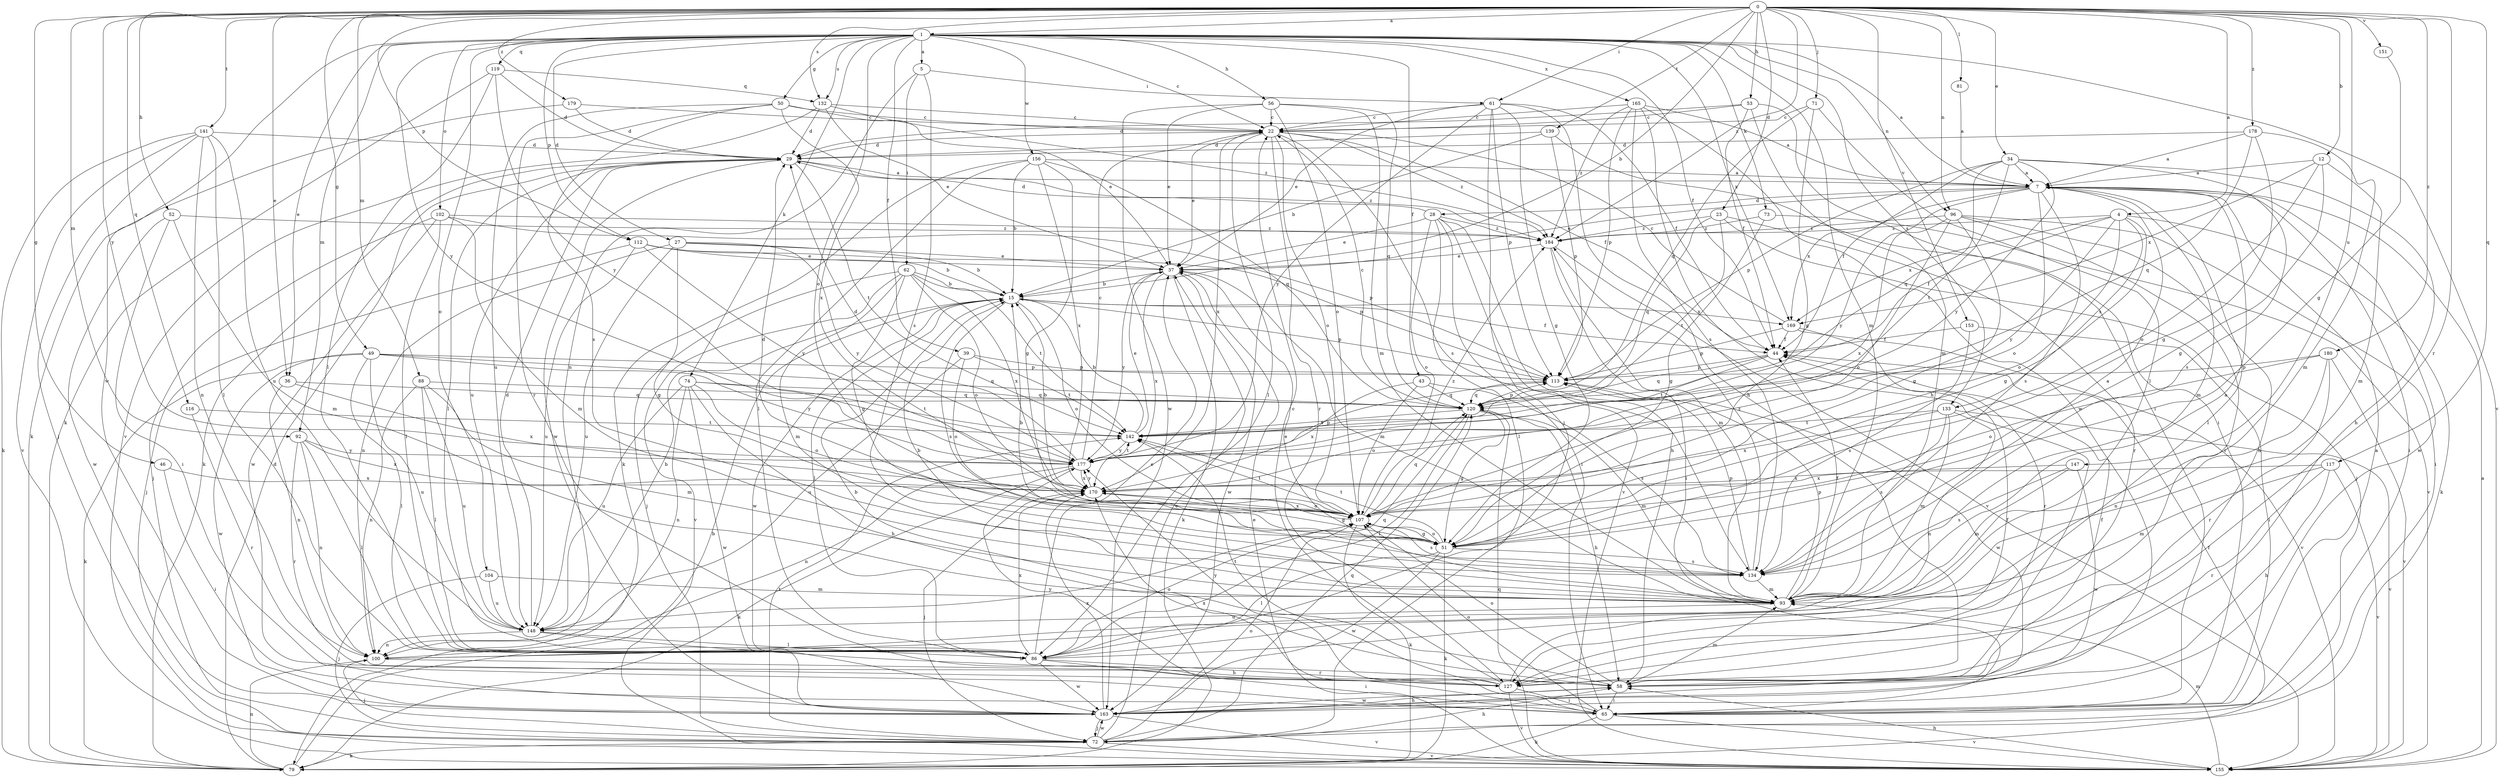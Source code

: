 strict digraph  {
0;
1;
4;
5;
7;
12;
15;
22;
23;
27;
28;
29;
34;
36;
37;
39;
43;
44;
46;
49;
50;
51;
52;
53;
56;
58;
61;
62;
65;
71;
72;
73;
74;
79;
81;
86;
88;
92;
93;
96;
100;
102;
104;
107;
112;
113;
116;
117;
119;
120;
127;
132;
133;
134;
139;
141;
142;
147;
148;
151;
153;
155;
156;
163;
165;
169;
170;
177;
178;
179;
180;
184;
0 -> 1  [label=a];
0 -> 4  [label=a];
0 -> 12  [label=b];
0 -> 15  [label=b];
0 -> 23  [label=d];
0 -> 34  [label=e];
0 -> 36  [label=e];
0 -> 46  [label=g];
0 -> 49  [label=g];
0 -> 52  [label=h];
0 -> 53  [label=h];
0 -> 61  [label=i];
0 -> 71  [label=j];
0 -> 81  [label=l];
0 -> 88  [label=m];
0 -> 92  [label=m];
0 -> 96  [label=n];
0 -> 112  [label=p];
0 -> 116  [label=q];
0 -> 117  [label=q];
0 -> 127  [label=r];
0 -> 132  [label=s];
0 -> 139  [label=t];
0 -> 141  [label=t];
0 -> 147  [label=u];
0 -> 151  [label=v];
0 -> 153  [label=v];
0 -> 177  [label=y];
0 -> 178  [label=z];
0 -> 179  [label=z];
0 -> 180  [label=z];
0 -> 184  [label=z];
1 -> 5  [label=a];
1 -> 7  [label=a];
1 -> 22  [label=c];
1 -> 27  [label=d];
1 -> 36  [label=e];
1 -> 39  [label=f];
1 -> 43  [label=f];
1 -> 44  [label=f];
1 -> 50  [label=g];
1 -> 56  [label=h];
1 -> 73  [label=k];
1 -> 74  [label=k];
1 -> 92  [label=m];
1 -> 93  [label=m];
1 -> 96  [label=n];
1 -> 102  [label=o];
1 -> 104  [label=o];
1 -> 107  [label=o];
1 -> 112  [label=p];
1 -> 119  [label=q];
1 -> 132  [label=s];
1 -> 133  [label=s];
1 -> 155  [label=v];
1 -> 156  [label=w];
1 -> 163  [label=w];
1 -> 165  [label=x];
1 -> 169  [label=x];
1 -> 177  [label=y];
4 -> 44  [label=f];
4 -> 51  [label=g];
4 -> 79  [label=k];
4 -> 107  [label=o];
4 -> 133  [label=s];
4 -> 169  [label=x];
4 -> 177  [label=y];
4 -> 184  [label=z];
5 -> 61  [label=i];
5 -> 62  [label=i];
5 -> 100  [label=n];
5 -> 134  [label=s];
7 -> 28  [label=d];
7 -> 37  [label=e];
7 -> 65  [label=i];
7 -> 86  [label=l];
7 -> 93  [label=m];
7 -> 107  [label=o];
7 -> 134  [label=s];
7 -> 163  [label=w];
7 -> 169  [label=x];
7 -> 177  [label=y];
12 -> 7  [label=a];
12 -> 51  [label=g];
12 -> 93  [label=m];
12 -> 107  [label=o];
12 -> 169  [label=x];
15 -> 44  [label=f];
15 -> 86  [label=l];
15 -> 107  [label=o];
15 -> 113  [label=p];
15 -> 134  [label=s];
15 -> 163  [label=w];
15 -> 169  [label=x];
22 -> 29  [label=d];
22 -> 37  [label=e];
22 -> 44  [label=f];
22 -> 86  [label=l];
22 -> 107  [label=o];
22 -> 127  [label=r];
22 -> 134  [label=s];
22 -> 170  [label=x];
22 -> 184  [label=z];
23 -> 72  [label=j];
23 -> 120  [label=q];
23 -> 127  [label=r];
23 -> 142  [label=t];
23 -> 184  [label=z];
27 -> 15  [label=b];
27 -> 37  [label=e];
27 -> 51  [label=g];
27 -> 100  [label=n];
27 -> 148  [label=u];
27 -> 177  [label=y];
28 -> 29  [label=d];
28 -> 37  [label=e];
28 -> 58  [label=h];
28 -> 65  [label=i];
28 -> 86  [label=l];
28 -> 107  [label=o];
28 -> 155  [label=v];
28 -> 184  [label=z];
29 -> 7  [label=a];
29 -> 79  [label=k];
29 -> 86  [label=l];
29 -> 142  [label=t];
29 -> 148  [label=u];
29 -> 163  [label=w];
29 -> 184  [label=z];
34 -> 7  [label=a];
34 -> 44  [label=f];
34 -> 58  [label=h];
34 -> 113  [label=p];
34 -> 120  [label=q];
34 -> 134  [label=s];
34 -> 142  [label=t];
34 -> 177  [label=y];
36 -> 100  [label=n];
36 -> 120  [label=q];
36 -> 170  [label=x];
37 -> 15  [label=b];
37 -> 79  [label=k];
37 -> 93  [label=m];
37 -> 163  [label=w];
37 -> 170  [label=x];
37 -> 177  [label=y];
39 -> 107  [label=o];
39 -> 113  [label=p];
39 -> 142  [label=t];
39 -> 148  [label=u];
43 -> 107  [label=o];
43 -> 120  [label=q];
43 -> 134  [label=s];
43 -> 170  [label=x];
44 -> 113  [label=p];
44 -> 120  [label=q];
44 -> 142  [label=t];
46 -> 65  [label=i];
46 -> 170  [label=x];
49 -> 79  [label=k];
49 -> 86  [label=l];
49 -> 113  [label=p];
49 -> 120  [label=q];
49 -> 148  [label=u];
49 -> 163  [label=w];
49 -> 177  [label=y];
50 -> 22  [label=c];
50 -> 37  [label=e];
50 -> 127  [label=r];
50 -> 134  [label=s];
50 -> 148  [label=u];
50 -> 170  [label=x];
51 -> 15  [label=b];
51 -> 79  [label=k];
51 -> 86  [label=l];
51 -> 107  [label=o];
51 -> 134  [label=s];
51 -> 142  [label=t];
51 -> 163  [label=w];
52 -> 65  [label=i];
52 -> 93  [label=m];
52 -> 163  [label=w];
52 -> 184  [label=z];
53 -> 22  [label=c];
53 -> 29  [label=d];
53 -> 44  [label=f];
53 -> 65  [label=i];
53 -> 93  [label=m];
56 -> 22  [label=c];
56 -> 37  [label=e];
56 -> 93  [label=m];
56 -> 107  [label=o];
56 -> 120  [label=q];
56 -> 163  [label=w];
58 -> 15  [label=b];
58 -> 44  [label=f];
58 -> 65  [label=i];
58 -> 93  [label=m];
58 -> 107  [label=o];
58 -> 163  [label=w];
61 -> 22  [label=c];
61 -> 37  [label=e];
61 -> 44  [label=f];
61 -> 51  [label=g];
61 -> 58  [label=h];
61 -> 72  [label=j];
61 -> 113  [label=p];
61 -> 177  [label=y];
62 -> 15  [label=b];
62 -> 51  [label=g];
62 -> 72  [label=j];
62 -> 93  [label=m];
62 -> 107  [label=o];
62 -> 142  [label=t];
62 -> 155  [label=v];
62 -> 170  [label=x];
65 -> 7  [label=a];
65 -> 79  [label=k];
65 -> 107  [label=o];
65 -> 155  [label=v];
65 -> 170  [label=x];
65 -> 177  [label=y];
71 -> 22  [label=c];
71 -> 51  [label=g];
71 -> 86  [label=l];
71 -> 120  [label=q];
72 -> 37  [label=e];
72 -> 44  [label=f];
72 -> 58  [label=h];
72 -> 79  [label=k];
72 -> 107  [label=o];
72 -> 120  [label=q];
72 -> 142  [label=t];
72 -> 155  [label=v];
72 -> 163  [label=w];
73 -> 51  [label=g];
73 -> 155  [label=v];
73 -> 184  [label=z];
74 -> 58  [label=h];
74 -> 100  [label=n];
74 -> 107  [label=o];
74 -> 120  [label=q];
74 -> 142  [label=t];
74 -> 148  [label=u];
74 -> 163  [label=w];
79 -> 15  [label=b];
79 -> 29  [label=d];
79 -> 100  [label=n];
81 -> 7  [label=a];
86 -> 37  [label=e];
86 -> 65  [label=i];
86 -> 107  [label=o];
86 -> 127  [label=r];
86 -> 163  [label=w];
86 -> 170  [label=x];
88 -> 86  [label=l];
88 -> 93  [label=m];
88 -> 100  [label=n];
88 -> 120  [label=q];
88 -> 148  [label=u];
92 -> 86  [label=l];
92 -> 100  [label=n];
92 -> 127  [label=r];
92 -> 170  [label=x];
92 -> 177  [label=y];
93 -> 7  [label=a];
93 -> 15  [label=b];
93 -> 37  [label=e];
93 -> 44  [label=f];
93 -> 113  [label=p];
93 -> 148  [label=u];
96 -> 51  [label=g];
96 -> 58  [label=h];
96 -> 65  [label=i];
96 -> 107  [label=o];
96 -> 127  [label=r];
96 -> 170  [label=x];
96 -> 184  [label=z];
100 -> 58  [label=h];
100 -> 72  [label=j];
102 -> 72  [label=j];
102 -> 86  [label=l];
102 -> 93  [label=m];
102 -> 113  [label=p];
102 -> 163  [label=w];
102 -> 184  [label=z];
104 -> 72  [label=j];
104 -> 93  [label=m];
104 -> 148  [label=u];
107 -> 29  [label=d];
107 -> 51  [label=g];
107 -> 79  [label=k];
107 -> 120  [label=q];
107 -> 134  [label=s];
107 -> 142  [label=t];
107 -> 170  [label=x];
107 -> 184  [label=z];
112 -> 15  [label=b];
112 -> 37  [label=e];
112 -> 72  [label=j];
112 -> 113  [label=p];
112 -> 148  [label=u];
112 -> 177  [label=y];
113 -> 120  [label=q];
113 -> 163  [label=w];
116 -> 127  [label=r];
116 -> 142  [label=t];
117 -> 58  [label=h];
117 -> 93  [label=m];
117 -> 127  [label=r];
117 -> 155  [label=v];
117 -> 170  [label=x];
119 -> 29  [label=d];
119 -> 79  [label=k];
119 -> 86  [label=l];
119 -> 177  [label=y];
119 -> 132  [label=q];
120 -> 22  [label=c];
120 -> 51  [label=g];
120 -> 58  [label=h];
120 -> 86  [label=l];
120 -> 93  [label=m];
120 -> 113  [label=p];
120 -> 142  [label=t];
127 -> 22  [label=c];
127 -> 44  [label=f];
127 -> 65  [label=i];
127 -> 142  [label=t];
127 -> 155  [label=v];
127 -> 177  [label=y];
132 -> 22  [label=c];
132 -> 29  [label=d];
132 -> 37  [label=e];
132 -> 155  [label=v];
132 -> 184  [label=z];
133 -> 93  [label=m];
133 -> 100  [label=n];
133 -> 134  [label=s];
133 -> 142  [label=t];
133 -> 155  [label=v];
133 -> 170  [label=x];
134 -> 7  [label=a];
134 -> 93  [label=m];
134 -> 113  [label=p];
134 -> 184  [label=z];
139 -> 15  [label=b];
139 -> 29  [label=d];
139 -> 65  [label=i];
139 -> 113  [label=p];
141 -> 29  [label=d];
141 -> 72  [label=j];
141 -> 79  [label=k];
141 -> 86  [label=l];
141 -> 100  [label=n];
141 -> 148  [label=u];
141 -> 155  [label=v];
142 -> 15  [label=b];
142 -> 37  [label=e];
142 -> 177  [label=y];
147 -> 93  [label=m];
147 -> 134  [label=s];
147 -> 163  [label=w];
147 -> 170  [label=x];
148 -> 15  [label=b];
148 -> 29  [label=d];
148 -> 58  [label=h];
148 -> 86  [label=l];
148 -> 100  [label=n];
148 -> 120  [label=q];
151 -> 51  [label=g];
153 -> 44  [label=f];
153 -> 65  [label=i];
153 -> 134  [label=s];
155 -> 7  [label=a];
155 -> 37  [label=e];
155 -> 58  [label=h];
155 -> 93  [label=m];
155 -> 120  [label=q];
156 -> 7  [label=a];
156 -> 15  [label=b];
156 -> 51  [label=g];
156 -> 79  [label=k];
156 -> 86  [label=l];
156 -> 120  [label=q];
156 -> 170  [label=x];
163 -> 58  [label=h];
163 -> 72  [label=j];
163 -> 155  [label=v];
163 -> 170  [label=x];
165 -> 7  [label=a];
165 -> 22  [label=c];
165 -> 58  [label=h];
165 -> 113  [label=p];
165 -> 134  [label=s];
165 -> 163  [label=w];
165 -> 184  [label=z];
169 -> 22  [label=c];
169 -> 44  [label=f];
169 -> 113  [label=p];
169 -> 127  [label=r];
169 -> 155  [label=v];
170 -> 15  [label=b];
170 -> 51  [label=g];
170 -> 72  [label=j];
170 -> 107  [label=o];
170 -> 177  [label=y];
177 -> 22  [label=c];
177 -> 29  [label=d];
177 -> 79  [label=k];
177 -> 100  [label=n];
177 -> 113  [label=p];
177 -> 142  [label=t];
177 -> 170  [label=x];
178 -> 7  [label=a];
178 -> 29  [label=d];
178 -> 51  [label=g];
178 -> 93  [label=m];
178 -> 120  [label=q];
179 -> 22  [label=c];
179 -> 29  [label=d];
179 -> 79  [label=k];
180 -> 100  [label=n];
180 -> 107  [label=o];
180 -> 113  [label=p];
180 -> 127  [label=r];
180 -> 155  [label=v];
184 -> 37  [label=e];
184 -> 65  [label=i];
184 -> 93  [label=m];
184 -> 155  [label=v];
}
